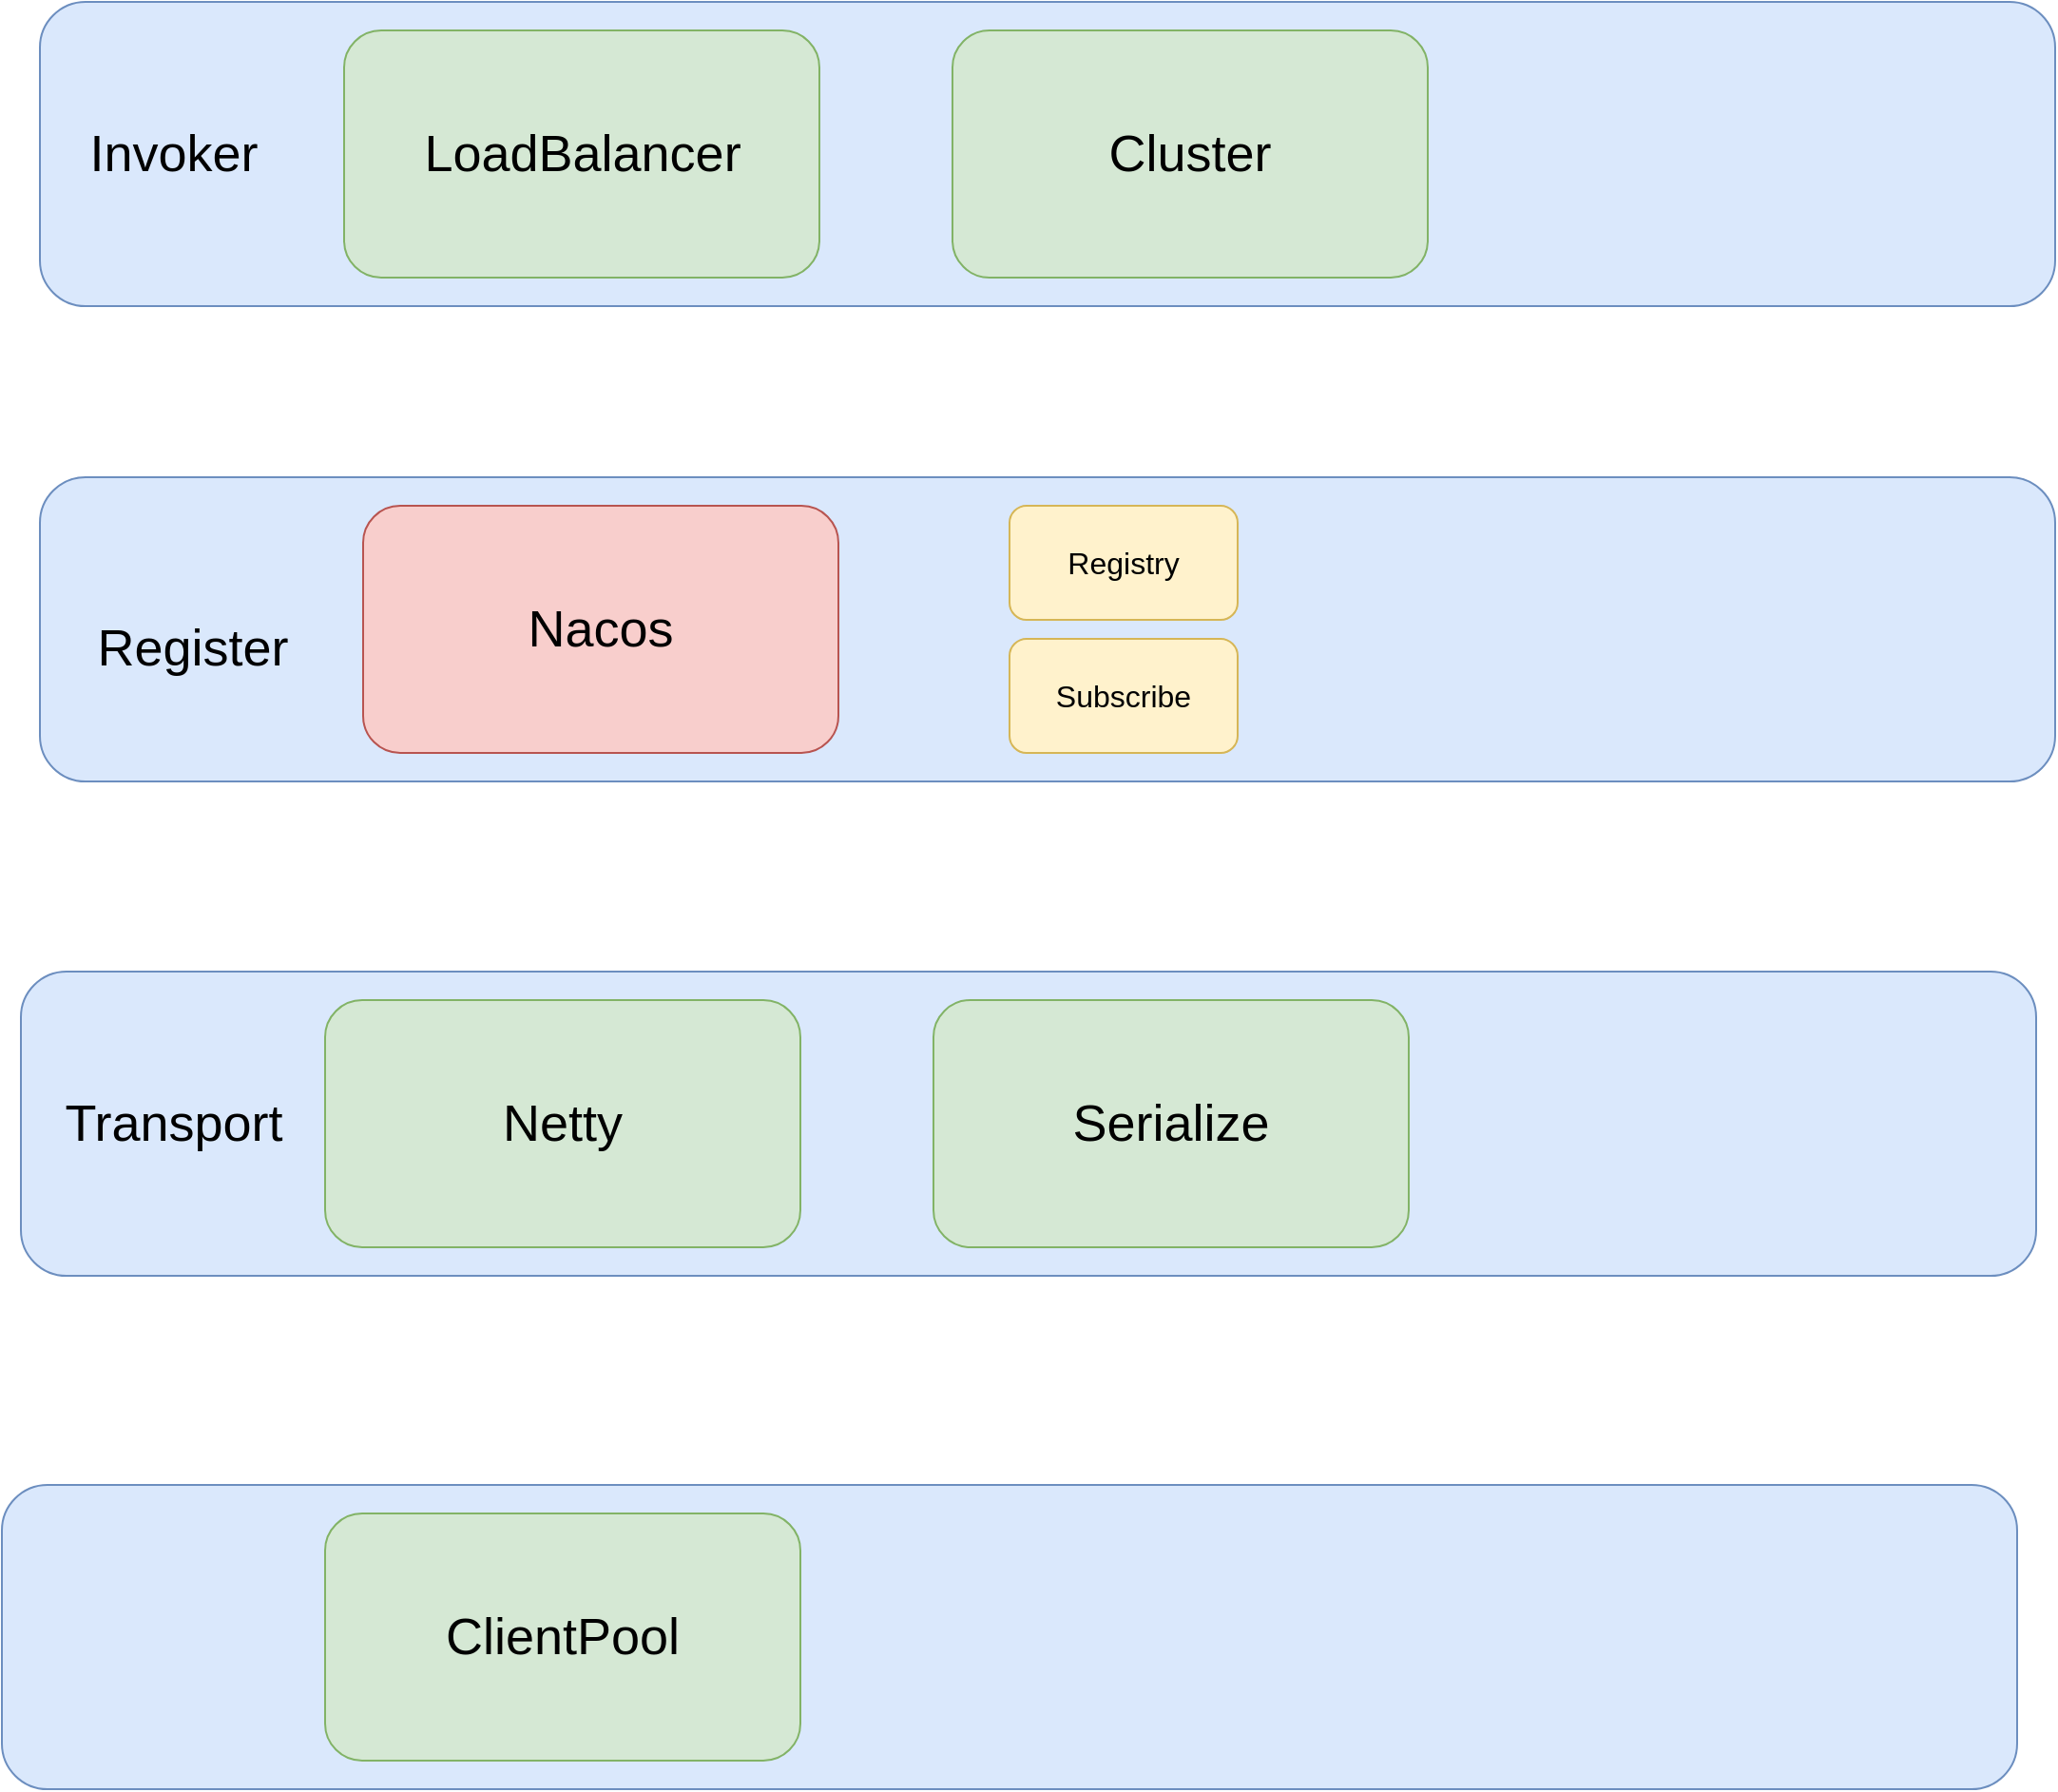 <mxfile>
    <diagram id="8FigmiwcmEEwuoJ9b6Uf" name="第 1 页">
        <mxGraphModel dx="1161" dy="769" grid="1" gridSize="10" guides="1" tooltips="1" connect="1" arrows="1" fold="1" page="1" pageScale="1" pageWidth="1654" pageHeight="2336" math="0" shadow="0">
            <root>
                <mxCell id="0"/>
                <mxCell id="1" parent="0"/>
                <mxCell id="2" value="" style="rounded=1;whiteSpace=wrap;html=1;fillColor=#dae8fc;strokeColor=#6c8ebf;fontSize=27;" parent="1" vertex="1">
                    <mxGeometry x="20" y="10" width="1060" height="160" as="geometry"/>
                </mxCell>
                <mxCell id="3" value="Invoker" style="text;html=1;align=center;verticalAlign=middle;resizable=0;points=[];autosize=1;strokeColor=none;fillColor=none;fontSize=27;" parent="1" vertex="1">
                    <mxGeometry x="40" y="70" width="100" height="40" as="geometry"/>
                </mxCell>
                <mxCell id="4" value="" style="rounded=1;whiteSpace=wrap;html=1;fillColor=#d5e8d4;strokeColor=#82b366;fontSize=27;" parent="1" vertex="1">
                    <mxGeometry x="180" y="25" width="250" height="130" as="geometry"/>
                </mxCell>
                <mxCell id="5" value="&lt;pre style=&quot;background-color: #2b2b2b ; color: #a9b7c6 ; font-family: &amp;#34;jetbrains mono&amp;#34; , monospace ; font-size: 13.5pt&quot;&gt;&lt;br&gt;&lt;/pre&gt;" style="text;html=1;align=center;verticalAlign=middle;resizable=0;points=[];autosize=1;strokeColor=none;fillColor=none;fontSize=27;" parent="1" vertex="1">
                    <mxGeometry x="280" y="55" width="20" height="70" as="geometry"/>
                </mxCell>
                <mxCell id="6" value="LoadBalancer" style="text;html=1;align=center;verticalAlign=middle;resizable=0;points=[];autosize=1;strokeColor=none;fillColor=none;fontSize=27;" parent="1" vertex="1">
                    <mxGeometry x="215" y="70" width="180" height="40" as="geometry"/>
                </mxCell>
                <mxCell id="7" value="Cluster" style="rounded=1;whiteSpace=wrap;html=1;fillColor=#d5e8d4;strokeColor=#82b366;fontSize=27;" parent="1" vertex="1">
                    <mxGeometry x="500" y="25" width="250" height="130" as="geometry"/>
                </mxCell>
                <mxCell id="9" value="" style="rounded=1;whiteSpace=wrap;html=1;fillColor=#dae8fc;strokeColor=#6c8ebf;fontSize=27;" parent="1" vertex="1">
                    <mxGeometry x="20" y="260" width="1060" height="160" as="geometry"/>
                </mxCell>
                <mxCell id="10" value="Register" style="text;html=1;align=center;verticalAlign=middle;resizable=0;points=[];autosize=1;strokeColor=none;fillColor=none;fontSize=27;" parent="1" vertex="1">
                    <mxGeometry x="40" y="330" width="120" height="40" as="geometry"/>
                </mxCell>
                <mxCell id="11" value="Nacos" style="rounded=1;whiteSpace=wrap;html=1;fillColor=#f8cecc;strokeColor=#b85450;fontSize=27;" parent="1" vertex="1">
                    <mxGeometry x="190" y="275" width="250" height="130" as="geometry"/>
                </mxCell>
                <mxCell id="15" value="" style="rounded=1;whiteSpace=wrap;html=1;fillColor=#dae8fc;strokeColor=#6c8ebf;fontSize=27;" parent="1" vertex="1">
                    <mxGeometry x="10" y="520" width="1060" height="160" as="geometry"/>
                </mxCell>
                <mxCell id="16" value="&lt;font style=&quot;font-size: 27px;&quot;&gt;Transport&lt;/font&gt;" style="text;html=1;align=center;verticalAlign=middle;resizable=0;points=[];autosize=1;strokeColor=none;fillColor=none;fontStyle=0;fontSize=27;" parent="1" vertex="1">
                    <mxGeometry x="25" y="580" width="130" height="40" as="geometry"/>
                </mxCell>
                <mxCell id="17" value="Netty" style="rounded=1;whiteSpace=wrap;html=1;fillColor=#d5e8d4;strokeColor=#82b366;fontSize=27;" parent="1" vertex="1">
                    <mxGeometry x="170" y="535" width="250" height="130" as="geometry"/>
                </mxCell>
                <mxCell id="18" value="Serialize" style="rounded=1;whiteSpace=wrap;html=1;fillColor=#d5e8d4;strokeColor=#82b366;fontSize=27;" parent="1" vertex="1">
                    <mxGeometry x="490" y="535" width="250" height="130" as="geometry"/>
                </mxCell>
                <mxCell id="19" value="" style="rounded=1;whiteSpace=wrap;html=1;fillColor=#dae8fc;strokeColor=#6c8ebf;fontSize=27;" parent="1" vertex="1">
                    <mxGeometry y="790" width="1060" height="160" as="geometry"/>
                </mxCell>
                <mxCell id="20" value="ClientPool" style="rounded=1;whiteSpace=wrap;html=1;fillColor=#d5e8d4;strokeColor=#82b366;fontSize=27;" parent="1" vertex="1">
                    <mxGeometry x="170" y="805" width="250" height="130" as="geometry"/>
                </mxCell>
                <mxCell id="VKijr14NrgcjzAirz4EU-20" value="&lt;font style=&quot;font-size: 16px&quot;&gt;Registry&lt;/font&gt;" style="rounded=1;whiteSpace=wrap;html=1;fillColor=#fff2cc;strokeColor=#d6b656;" vertex="1" parent="1">
                    <mxGeometry x="530" y="275" width="120" height="60" as="geometry"/>
                </mxCell>
                <mxCell id="VKijr14NrgcjzAirz4EU-21" value="&lt;span style=&quot;font-size: 16px&quot;&gt;Subscribe&lt;/span&gt;" style="rounded=1;whiteSpace=wrap;html=1;fillColor=#fff2cc;strokeColor=#d6b656;" vertex="1" parent="1">
                    <mxGeometry x="530" y="345" width="120" height="60" as="geometry"/>
                </mxCell>
            </root>
        </mxGraphModel>
    </diagram>
    <diagram id="qIB11fpt5J0HkmZ4hPW9" name="第 2 页">
        <mxGraphModel dx="1161" dy="769" grid="1" gridSize="10" guides="1" tooltips="1" connect="1" arrows="1" fold="1" page="1" pageScale="1" pageWidth="1654" pageHeight="2336" math="0" shadow="0">
            <root>
                <mxCell id="j5Q0XZBjVO6QCMSjShGf-0"/>
                <mxCell id="j5Q0XZBjVO6QCMSjShGf-1" parent="j5Q0XZBjVO6QCMSjShGf-0"/>
                <mxCell id="j5Q0XZBjVO6QCMSjShGf-2" value="" style="rounded=1;whiteSpace=wrap;html=1;fontSize=27;fillColor=#dae8fc;strokeColor=#6c8ebf;" parent="j5Q0XZBjVO6QCMSjShGf-1" vertex="1">
                    <mxGeometry x="130" y="40" width="840" height="180" as="geometry"/>
                </mxCell>
            </root>
        </mxGraphModel>
    </diagram>
</mxfile>